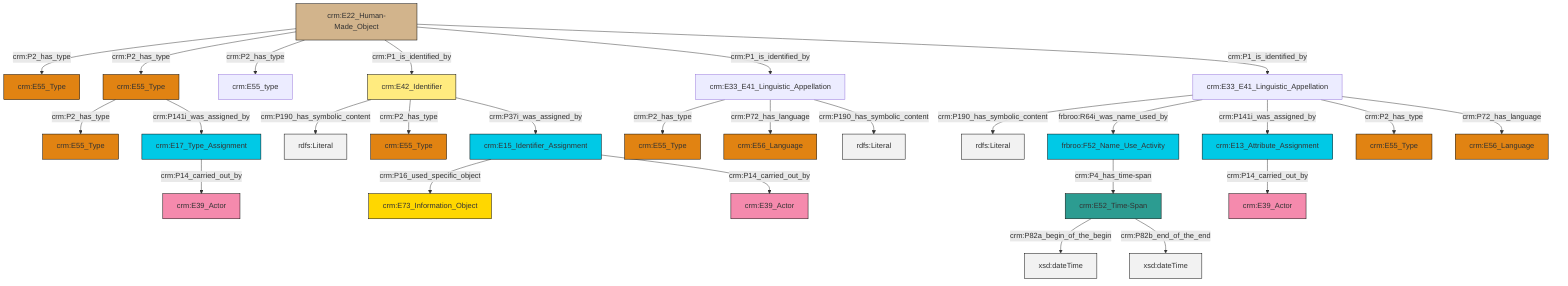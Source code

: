 graph TD
classDef Literal fill:#f2f2f2,stroke:#000000;
classDef CRM_Entity fill:#FFFFFF,stroke:#000000;
classDef Temporal_Entity fill:#00C9E6, stroke:#000000;
classDef Type fill:#E18312, stroke:#000000;
classDef Time-Span fill:#2C9C91, stroke:#000000;
classDef Appellation fill:#FFEB7F, stroke:#000000;
classDef Place fill:#008836, stroke:#000000;
classDef Persistent_Item fill:#B266B2, stroke:#000000;
classDef Conceptual_Object fill:#FFD700, stroke:#000000;
classDef Physical_Thing fill:#D2B48C, stroke:#000000;
classDef Actor fill:#f58aad, stroke:#000000;
classDef PC_Classes fill:#4ce600, stroke:#000000;
classDef Multi fill:#cccccc,stroke:#000000;

2["crm:E33_E41_Linguistic_Appellation"]:::Default -->|crm:P190_has_symbolic_content| 3[rdfs:Literal]:::Literal
2["crm:E33_E41_Linguistic_Appellation"]:::Default -->|frbroo:R64i_was_name_used_by| 4["frbroo:F52_Name_Use_Activity"]:::Temporal_Entity
11["crm:E55_Type"]:::Type -->|crm:P2_has_type| 7["crm:E55_Type"]:::Type
2["crm:E33_E41_Linguistic_Appellation"]:::Default -->|crm:P141i_was_assigned_by| 16["crm:E13_Attribute_Assignment"]:::Temporal_Entity
2["crm:E33_E41_Linguistic_Appellation"]:::Default -->|crm:P2_has_type| 20["crm:E55_Type"]:::Type
22["crm:E15_Identifier_Assignment"]:::Temporal_Entity -->|crm:P16_used_specific_object| 24["crm:E73_Information_Object"]:::Conceptual_Object
16["crm:E13_Attribute_Assignment"]:::Temporal_Entity -->|crm:P14_carried_out_by| 0["crm:E39_Actor"]:::Actor
26["crm:E22_Human-Made_Object"]:::Physical_Thing -->|crm:P2_has_type| 9["crm:E55_Type"]:::Type
4["frbroo:F52_Name_Use_Activity"]:::Temporal_Entity -->|crm:P4_has_time-span| 28["crm:E52_Time-Span"]:::Time-Span
26["crm:E22_Human-Made_Object"]:::Physical_Thing -->|crm:P2_has_type| 11["crm:E55_Type"]:::Type
29["crm:E33_E41_Linguistic_Appellation"]:::Default -->|crm:P2_has_type| 12["crm:E55_Type"]:::Type
30["crm:E42_Identifier"]:::Appellation -->|crm:P190_has_symbolic_content| 31[rdfs:Literal]:::Literal
33["crm:E17_Type_Assignment"]:::Temporal_Entity -->|crm:P14_carried_out_by| 34["crm:E39_Actor"]:::Actor
26["crm:E22_Human-Made_Object"]:::Physical_Thing -->|crm:P2_has_type| 18["crm:E55_type"]:::Default
11["crm:E55_Type"]:::Type -->|crm:P141i_was_assigned_by| 33["crm:E17_Type_Assignment"]:::Temporal_Entity
26["crm:E22_Human-Made_Object"]:::Physical_Thing -->|crm:P1_is_identified_by| 30["crm:E42_Identifier"]:::Appellation
26["crm:E22_Human-Made_Object"]:::Physical_Thing -->|crm:P1_is_identified_by| 29["crm:E33_E41_Linguistic_Appellation"]:::Default
28["crm:E52_Time-Span"]:::Time-Span -->|crm:P82a_begin_of_the_begin| 40[xsd:dateTime]:::Literal
29["crm:E33_E41_Linguistic_Appellation"]:::Default -->|crm:P72_has_language| 14["crm:E56_Language"]:::Type
29["crm:E33_E41_Linguistic_Appellation"]:::Default -->|crm:P190_has_symbolic_content| 41[rdfs:Literal]:::Literal
30["crm:E42_Identifier"]:::Appellation -->|crm:P2_has_type| 35["crm:E55_Type"]:::Type
2["crm:E33_E41_Linguistic_Appellation"]:::Default -->|crm:P72_has_language| 5["crm:E56_Language"]:::Type
28["crm:E52_Time-Span"]:::Time-Span -->|crm:P82b_end_of_the_end| 47[xsd:dateTime]:::Literal
22["crm:E15_Identifier_Assignment"]:::Temporal_Entity -->|crm:P14_carried_out_by| 38["crm:E39_Actor"]:::Actor
30["crm:E42_Identifier"]:::Appellation -->|crm:P37i_was_assigned_by| 22["crm:E15_Identifier_Assignment"]:::Temporal_Entity
26["crm:E22_Human-Made_Object"]:::Physical_Thing -->|crm:P1_is_identified_by| 2["crm:E33_E41_Linguistic_Appellation"]:::Default